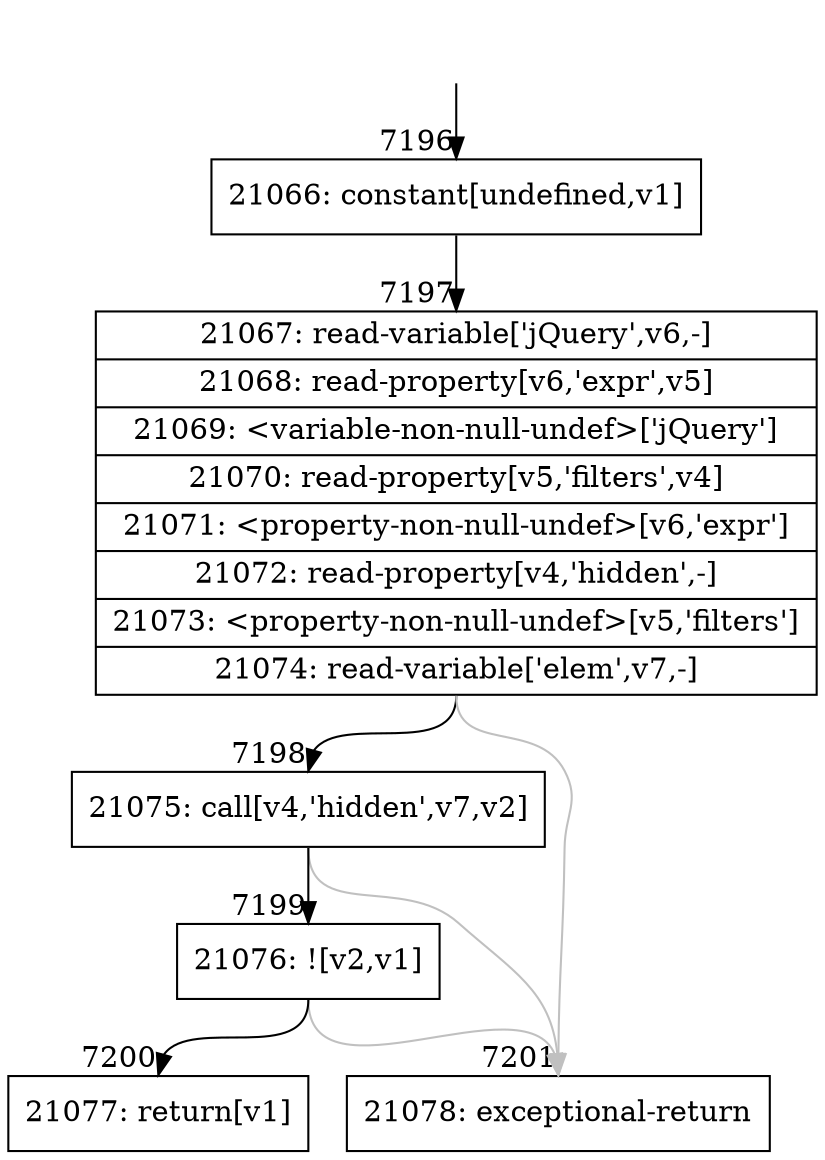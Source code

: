digraph {
rankdir="TD"
BB_entry451[shape=none,label=""];
BB_entry451 -> BB7196 [tailport=s, headport=n, headlabel="    7196"]
BB7196 [shape=record label="{21066: constant[undefined,v1]}" ] 
BB7196 -> BB7197 [tailport=s, headport=n, headlabel="      7197"]
BB7197 [shape=record label="{21067: read-variable['jQuery',v6,-]|21068: read-property[v6,'expr',v5]|21069: \<variable-non-null-undef\>['jQuery']|21070: read-property[v5,'filters',v4]|21071: \<property-non-null-undef\>[v6,'expr']|21072: read-property[v4,'hidden',-]|21073: \<property-non-null-undef\>[v5,'filters']|21074: read-variable['elem',v7,-]}" ] 
BB7197 -> BB7198 [tailport=s, headport=n, headlabel="      7198"]
BB7197 -> BB7201 [tailport=s, headport=n, color=gray, headlabel="      7201"]
BB7198 [shape=record label="{21075: call[v4,'hidden',v7,v2]}" ] 
BB7198 -> BB7199 [tailport=s, headport=n, headlabel="      7199"]
BB7198 -> BB7201 [tailport=s, headport=n, color=gray]
BB7199 [shape=record label="{21076: ![v2,v1]}" ] 
BB7199 -> BB7200 [tailport=s, headport=n, headlabel="      7200"]
BB7199 -> BB7201 [tailport=s, headport=n, color=gray]
BB7200 [shape=record label="{21077: return[v1]}" ] 
BB7201 [shape=record label="{21078: exceptional-return}" ] 
}
